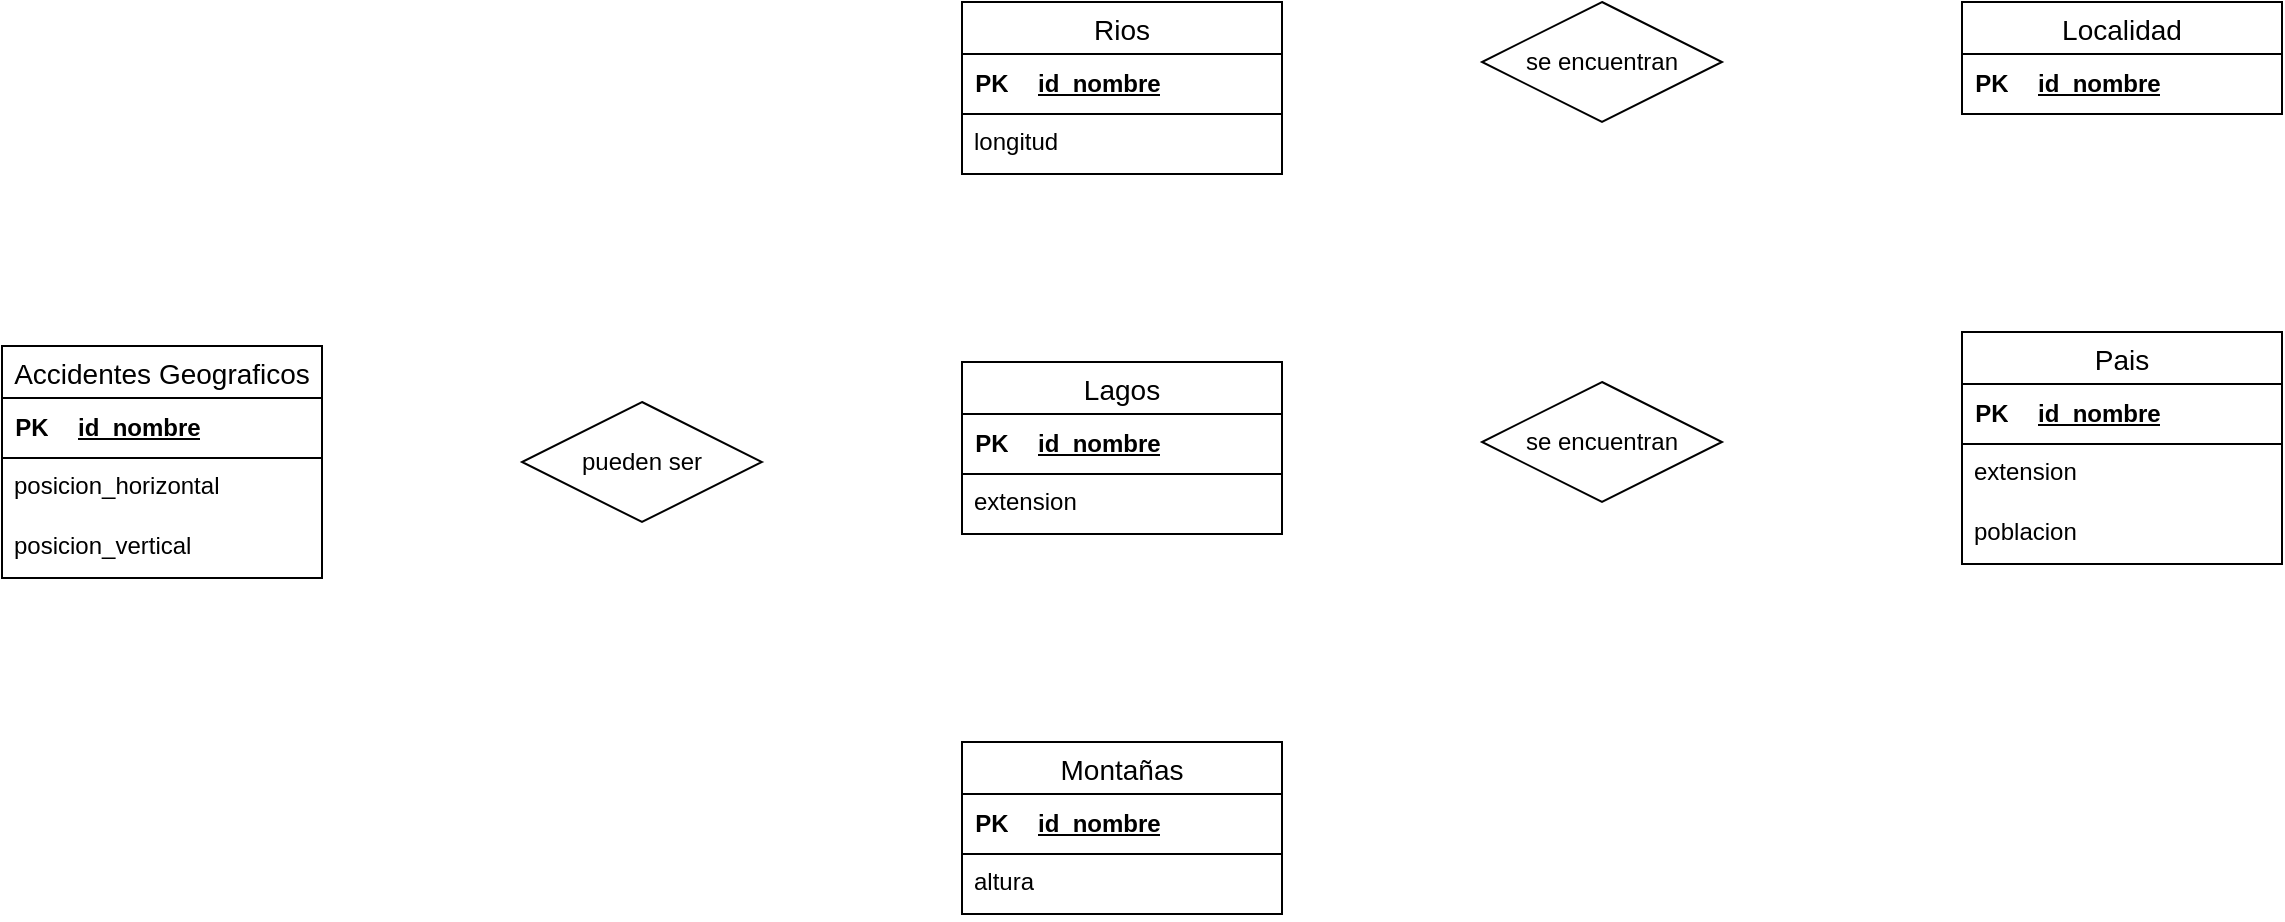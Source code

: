 <mxfile version="22.0.4" type="github">
  <diagram name="Pàgina-1" id="fNuKYipohuwmBNW-ummW">
    <mxGraphModel dx="2389" dy="2054" grid="1" gridSize="10" guides="1" tooltips="1" connect="1" arrows="1" fold="1" page="1" pageScale="1" pageWidth="827" pageHeight="1169" math="0" shadow="0">
      <root>
        <mxCell id="0" />
        <mxCell id="1" parent="0" />
        <mxCell id="CC2uQ2NCxqGmEXAUNFs_-1" value="Accidentes Geograficos" style="swimlane;fontStyle=0;childLayout=stackLayout;horizontal=1;startSize=26;horizontalStack=0;resizeParent=1;resizeParentMax=0;resizeLast=0;collapsible=1;marginBottom=0;align=center;fontSize=14;" vertex="1" parent="1">
          <mxGeometry x="-360" y="-58" width="160" height="116" as="geometry" />
        </mxCell>
        <mxCell id="CC2uQ2NCxqGmEXAUNFs_-29" value="" style="shape=table;startSize=0;container=1;collapsible=1;childLayout=tableLayout;fixedRows=1;rowLines=0;fontStyle=0;align=center;resizeLast=1;strokeColor=none;fillColor=none;collapsible=0;" vertex="1" parent="CC2uQ2NCxqGmEXAUNFs_-1">
          <mxGeometry y="26" width="160" height="30" as="geometry" />
        </mxCell>
        <mxCell id="CC2uQ2NCxqGmEXAUNFs_-30" value="" style="shape=tableRow;horizontal=0;startSize=0;swimlaneHead=0;swimlaneBody=0;fillColor=none;collapsible=0;dropTarget=0;points=[[0,0.5],[1,0.5]];portConstraint=eastwest;top=0;left=0;right=0;bottom=1;" vertex="1" parent="CC2uQ2NCxqGmEXAUNFs_-29">
          <mxGeometry width="160" height="30" as="geometry" />
        </mxCell>
        <mxCell id="CC2uQ2NCxqGmEXAUNFs_-31" value="PK" style="shape=partialRectangle;connectable=0;fillColor=none;top=0;left=0;bottom=0;right=0;fontStyle=1;overflow=hidden;whiteSpace=wrap;html=1;" vertex="1" parent="CC2uQ2NCxqGmEXAUNFs_-30">
          <mxGeometry width="30" height="30" as="geometry">
            <mxRectangle width="30" height="30" as="alternateBounds" />
          </mxGeometry>
        </mxCell>
        <mxCell id="CC2uQ2NCxqGmEXAUNFs_-32" value="id_nombre" style="shape=partialRectangle;connectable=0;fillColor=none;top=0;left=0;bottom=0;right=0;align=left;spacingLeft=6;fontStyle=5;overflow=hidden;whiteSpace=wrap;html=1;" vertex="1" parent="CC2uQ2NCxqGmEXAUNFs_-30">
          <mxGeometry x="30" width="130" height="30" as="geometry">
            <mxRectangle width="130" height="30" as="alternateBounds" />
          </mxGeometry>
        </mxCell>
        <mxCell id="CC2uQ2NCxqGmEXAUNFs_-2" value="posicion_horizontal" style="text;strokeColor=none;fillColor=none;spacingLeft=4;spacingRight=4;overflow=hidden;rotatable=0;points=[[0,0.5],[1,0.5]];portConstraint=eastwest;fontSize=12;whiteSpace=wrap;html=1;" vertex="1" parent="CC2uQ2NCxqGmEXAUNFs_-1">
          <mxGeometry y="56" width="160" height="30" as="geometry" />
        </mxCell>
        <mxCell id="CC2uQ2NCxqGmEXAUNFs_-3" value="posicion_vertical" style="text;strokeColor=none;fillColor=none;spacingLeft=4;spacingRight=4;overflow=hidden;rotatable=0;points=[[0,0.5],[1,0.5]];portConstraint=eastwest;fontSize=12;whiteSpace=wrap;html=1;" vertex="1" parent="CC2uQ2NCxqGmEXAUNFs_-1">
          <mxGeometry y="86" width="160" height="30" as="geometry" />
        </mxCell>
        <mxCell id="CC2uQ2NCxqGmEXAUNFs_-5" value="Rios" style="swimlane;fontStyle=0;childLayout=stackLayout;horizontal=1;startSize=26;horizontalStack=0;resizeParent=1;resizeParentMax=0;resizeLast=0;collapsible=1;marginBottom=0;align=center;fontSize=14;" vertex="1" parent="1">
          <mxGeometry x="120" y="-230" width="160" height="86" as="geometry" />
        </mxCell>
        <mxCell id="CC2uQ2NCxqGmEXAUNFs_-34" value="" style="shape=table;startSize=0;container=1;collapsible=1;childLayout=tableLayout;fixedRows=1;rowLines=0;fontStyle=0;align=center;resizeLast=1;strokeColor=none;fillColor=none;collapsible=0;" vertex="1" parent="CC2uQ2NCxqGmEXAUNFs_-5">
          <mxGeometry y="26" width="160" height="30" as="geometry" />
        </mxCell>
        <mxCell id="CC2uQ2NCxqGmEXAUNFs_-35" value="" style="shape=tableRow;horizontal=0;startSize=0;swimlaneHead=0;swimlaneBody=0;fillColor=none;collapsible=0;dropTarget=0;points=[[0,0.5],[1,0.5]];portConstraint=eastwest;top=0;left=0;right=0;bottom=1;" vertex="1" parent="CC2uQ2NCxqGmEXAUNFs_-34">
          <mxGeometry width="160" height="30" as="geometry" />
        </mxCell>
        <mxCell id="CC2uQ2NCxqGmEXAUNFs_-36" value="PK" style="shape=partialRectangle;connectable=0;fillColor=none;top=0;left=0;bottom=0;right=0;fontStyle=1;overflow=hidden;whiteSpace=wrap;html=1;" vertex="1" parent="CC2uQ2NCxqGmEXAUNFs_-35">
          <mxGeometry width="30" height="30" as="geometry">
            <mxRectangle width="30" height="30" as="alternateBounds" />
          </mxGeometry>
        </mxCell>
        <mxCell id="CC2uQ2NCxqGmEXAUNFs_-37" value="id_nombre" style="shape=partialRectangle;connectable=0;fillColor=none;top=0;left=0;bottom=0;right=0;align=left;spacingLeft=6;fontStyle=5;overflow=hidden;whiteSpace=wrap;html=1;" vertex="1" parent="CC2uQ2NCxqGmEXAUNFs_-35">
          <mxGeometry x="30" width="130" height="30" as="geometry">
            <mxRectangle width="130" height="30" as="alternateBounds" />
          </mxGeometry>
        </mxCell>
        <mxCell id="CC2uQ2NCxqGmEXAUNFs_-6" value="longitud" style="text;strokeColor=none;fillColor=none;spacingLeft=4;spacingRight=4;overflow=hidden;rotatable=0;points=[[0,0.5],[1,0.5]];portConstraint=eastwest;fontSize=12;whiteSpace=wrap;html=1;" vertex="1" parent="CC2uQ2NCxqGmEXAUNFs_-5">
          <mxGeometry y="56" width="160" height="30" as="geometry" />
        </mxCell>
        <mxCell id="CC2uQ2NCxqGmEXAUNFs_-9" value="Lagos" style="swimlane;fontStyle=0;childLayout=stackLayout;horizontal=1;startSize=26;horizontalStack=0;resizeParent=1;resizeParentMax=0;resizeLast=0;collapsible=1;marginBottom=0;align=center;fontSize=14;" vertex="1" parent="1">
          <mxGeometry x="120" y="-50" width="160" height="86" as="geometry" />
        </mxCell>
        <mxCell id="CC2uQ2NCxqGmEXAUNFs_-38" value="" style="shape=table;startSize=0;container=1;collapsible=1;childLayout=tableLayout;fixedRows=1;rowLines=0;fontStyle=0;align=center;resizeLast=1;strokeColor=none;fillColor=none;collapsible=0;" vertex="1" parent="CC2uQ2NCxqGmEXAUNFs_-9">
          <mxGeometry y="26" width="160" height="30" as="geometry" />
        </mxCell>
        <mxCell id="CC2uQ2NCxqGmEXAUNFs_-39" value="" style="shape=tableRow;horizontal=0;startSize=0;swimlaneHead=0;swimlaneBody=0;fillColor=none;collapsible=0;dropTarget=0;points=[[0,0.5],[1,0.5]];portConstraint=eastwest;top=0;left=0;right=0;bottom=1;" vertex="1" parent="CC2uQ2NCxqGmEXAUNFs_-38">
          <mxGeometry width="160" height="30" as="geometry" />
        </mxCell>
        <mxCell id="CC2uQ2NCxqGmEXAUNFs_-40" value="PK" style="shape=partialRectangle;connectable=0;fillColor=none;top=0;left=0;bottom=0;right=0;fontStyle=1;overflow=hidden;whiteSpace=wrap;html=1;" vertex="1" parent="CC2uQ2NCxqGmEXAUNFs_-39">
          <mxGeometry width="30" height="30" as="geometry">
            <mxRectangle width="30" height="30" as="alternateBounds" />
          </mxGeometry>
        </mxCell>
        <mxCell id="CC2uQ2NCxqGmEXAUNFs_-41" value="id_nombre" style="shape=partialRectangle;connectable=0;fillColor=none;top=0;left=0;bottom=0;right=0;align=left;spacingLeft=6;fontStyle=5;overflow=hidden;whiteSpace=wrap;html=1;" vertex="1" parent="CC2uQ2NCxqGmEXAUNFs_-39">
          <mxGeometry x="30" width="130" height="30" as="geometry">
            <mxRectangle width="130" height="30" as="alternateBounds" />
          </mxGeometry>
        </mxCell>
        <mxCell id="CC2uQ2NCxqGmEXAUNFs_-10" value="extension" style="text;strokeColor=none;fillColor=none;spacingLeft=4;spacingRight=4;overflow=hidden;rotatable=0;points=[[0,0.5],[1,0.5]];portConstraint=eastwest;fontSize=12;whiteSpace=wrap;html=1;" vertex="1" parent="CC2uQ2NCxqGmEXAUNFs_-9">
          <mxGeometry y="56" width="160" height="30" as="geometry" />
        </mxCell>
        <mxCell id="CC2uQ2NCxqGmEXAUNFs_-13" value="Montañas" style="swimlane;fontStyle=0;childLayout=stackLayout;horizontal=1;startSize=26;horizontalStack=0;resizeParent=1;resizeParentMax=0;resizeLast=0;collapsible=1;marginBottom=0;align=center;fontSize=14;" vertex="1" parent="1">
          <mxGeometry x="120" y="140" width="160" height="86" as="geometry" />
        </mxCell>
        <mxCell id="CC2uQ2NCxqGmEXAUNFs_-42" value="" style="shape=table;startSize=0;container=1;collapsible=1;childLayout=tableLayout;fixedRows=1;rowLines=0;fontStyle=0;align=center;resizeLast=1;strokeColor=none;fillColor=none;collapsible=0;" vertex="1" parent="CC2uQ2NCxqGmEXAUNFs_-13">
          <mxGeometry y="26" width="160" height="30" as="geometry" />
        </mxCell>
        <mxCell id="CC2uQ2NCxqGmEXAUNFs_-43" value="" style="shape=tableRow;horizontal=0;startSize=0;swimlaneHead=0;swimlaneBody=0;fillColor=none;collapsible=0;dropTarget=0;points=[[0,0.5],[1,0.5]];portConstraint=eastwest;top=0;left=0;right=0;bottom=1;" vertex="1" parent="CC2uQ2NCxqGmEXAUNFs_-42">
          <mxGeometry width="160" height="30" as="geometry" />
        </mxCell>
        <mxCell id="CC2uQ2NCxqGmEXAUNFs_-44" value="PK" style="shape=partialRectangle;connectable=0;fillColor=none;top=0;left=0;bottom=0;right=0;fontStyle=1;overflow=hidden;whiteSpace=wrap;html=1;" vertex="1" parent="CC2uQ2NCxqGmEXAUNFs_-43">
          <mxGeometry width="30" height="30" as="geometry">
            <mxRectangle width="30" height="30" as="alternateBounds" />
          </mxGeometry>
        </mxCell>
        <mxCell id="CC2uQ2NCxqGmEXAUNFs_-45" value="id_nombre" style="shape=partialRectangle;connectable=0;fillColor=none;top=0;left=0;bottom=0;right=0;align=left;spacingLeft=6;fontStyle=5;overflow=hidden;whiteSpace=wrap;html=1;" vertex="1" parent="CC2uQ2NCxqGmEXAUNFs_-43">
          <mxGeometry x="30" width="130" height="30" as="geometry">
            <mxRectangle width="130" height="30" as="alternateBounds" />
          </mxGeometry>
        </mxCell>
        <mxCell id="CC2uQ2NCxqGmEXAUNFs_-14" value="altura" style="text;strokeColor=none;fillColor=none;spacingLeft=4;spacingRight=4;overflow=hidden;rotatable=0;points=[[0,0.5],[1,0.5]];portConstraint=eastwest;fontSize=12;whiteSpace=wrap;html=1;" vertex="1" parent="CC2uQ2NCxqGmEXAUNFs_-13">
          <mxGeometry y="56" width="160" height="30" as="geometry" />
        </mxCell>
        <mxCell id="CC2uQ2NCxqGmEXAUNFs_-21" value="Pais" style="swimlane;fontStyle=0;childLayout=stackLayout;horizontal=1;startSize=26;horizontalStack=0;resizeParent=1;resizeParentMax=0;resizeLast=0;collapsible=1;marginBottom=0;align=center;fontSize=14;" vertex="1" parent="1">
          <mxGeometry x="620" y="-65" width="160" height="116" as="geometry" />
        </mxCell>
        <mxCell id="CC2uQ2NCxqGmEXAUNFs_-46" value="" style="shape=table;startSize=0;container=1;collapsible=1;childLayout=tableLayout;fixedRows=1;rowLines=0;fontStyle=0;align=center;resizeLast=1;strokeColor=none;fillColor=none;collapsible=0;" vertex="1" parent="CC2uQ2NCxqGmEXAUNFs_-21">
          <mxGeometry y="26" width="160" height="30" as="geometry" />
        </mxCell>
        <mxCell id="CC2uQ2NCxqGmEXAUNFs_-47" value="" style="shape=tableRow;horizontal=0;startSize=0;swimlaneHead=0;swimlaneBody=0;fillColor=none;collapsible=0;dropTarget=0;points=[[0,0.5],[1,0.5]];portConstraint=eastwest;top=0;left=0;right=0;bottom=1;" vertex="1" parent="CC2uQ2NCxqGmEXAUNFs_-46">
          <mxGeometry width="160" height="30" as="geometry" />
        </mxCell>
        <mxCell id="CC2uQ2NCxqGmEXAUNFs_-48" value="PK" style="shape=partialRectangle;connectable=0;fillColor=none;top=0;left=0;bottom=0;right=0;fontStyle=1;overflow=hidden;whiteSpace=wrap;html=1;" vertex="1" parent="CC2uQ2NCxqGmEXAUNFs_-47">
          <mxGeometry width="30" height="30" as="geometry">
            <mxRectangle width="30" height="30" as="alternateBounds" />
          </mxGeometry>
        </mxCell>
        <mxCell id="CC2uQ2NCxqGmEXAUNFs_-49" value="id_nombre" style="shape=partialRectangle;connectable=0;fillColor=none;top=0;left=0;bottom=0;right=0;align=left;spacingLeft=6;fontStyle=5;overflow=hidden;whiteSpace=wrap;html=1;" vertex="1" parent="CC2uQ2NCxqGmEXAUNFs_-47">
          <mxGeometry x="30" width="130" height="30" as="geometry">
            <mxRectangle width="130" height="30" as="alternateBounds" />
          </mxGeometry>
        </mxCell>
        <mxCell id="CC2uQ2NCxqGmEXAUNFs_-22" value="extension" style="text;strokeColor=none;fillColor=none;spacingLeft=4;spacingRight=4;overflow=hidden;rotatable=0;points=[[0,0.5],[1,0.5]];portConstraint=eastwest;fontSize=12;whiteSpace=wrap;html=1;" vertex="1" parent="CC2uQ2NCxqGmEXAUNFs_-21">
          <mxGeometry y="56" width="160" height="30" as="geometry" />
        </mxCell>
        <mxCell id="CC2uQ2NCxqGmEXAUNFs_-23" value="poblacion" style="text;strokeColor=none;fillColor=none;spacingLeft=4;spacingRight=4;overflow=hidden;rotatable=0;points=[[0,0.5],[1,0.5]];portConstraint=eastwest;fontSize=12;whiteSpace=wrap;html=1;" vertex="1" parent="CC2uQ2NCxqGmEXAUNFs_-21">
          <mxGeometry y="86" width="160" height="30" as="geometry" />
        </mxCell>
        <mxCell id="CC2uQ2NCxqGmEXAUNFs_-25" value="Localidad" style="swimlane;fontStyle=0;childLayout=stackLayout;horizontal=1;startSize=26;horizontalStack=0;resizeParent=1;resizeParentMax=0;resizeLast=0;collapsible=1;marginBottom=0;align=center;fontSize=14;" vertex="1" parent="1">
          <mxGeometry x="620" y="-230" width="160" height="56" as="geometry" />
        </mxCell>
        <mxCell id="CC2uQ2NCxqGmEXAUNFs_-50" value="" style="shape=table;startSize=0;container=1;collapsible=1;childLayout=tableLayout;fixedRows=1;rowLines=0;fontStyle=0;align=center;resizeLast=1;strokeColor=none;fillColor=none;collapsible=0;" vertex="1" parent="CC2uQ2NCxqGmEXAUNFs_-25">
          <mxGeometry y="26" width="160" height="30" as="geometry" />
        </mxCell>
        <mxCell id="CC2uQ2NCxqGmEXAUNFs_-51" value="" style="shape=tableRow;horizontal=0;startSize=0;swimlaneHead=0;swimlaneBody=0;fillColor=none;collapsible=0;dropTarget=0;points=[[0,0.5],[1,0.5]];portConstraint=eastwest;top=0;left=0;right=0;bottom=1;" vertex="1" parent="CC2uQ2NCxqGmEXAUNFs_-50">
          <mxGeometry width="160" height="30" as="geometry" />
        </mxCell>
        <mxCell id="CC2uQ2NCxqGmEXAUNFs_-52" value="PK" style="shape=partialRectangle;connectable=0;fillColor=none;top=0;left=0;bottom=0;right=0;fontStyle=1;overflow=hidden;whiteSpace=wrap;html=1;" vertex="1" parent="CC2uQ2NCxqGmEXAUNFs_-51">
          <mxGeometry width="30" height="30" as="geometry">
            <mxRectangle width="30" height="30" as="alternateBounds" />
          </mxGeometry>
        </mxCell>
        <mxCell id="CC2uQ2NCxqGmEXAUNFs_-53" value="id_nombre" style="shape=partialRectangle;connectable=0;fillColor=none;top=0;left=0;bottom=0;right=0;align=left;spacingLeft=6;fontStyle=5;overflow=hidden;whiteSpace=wrap;html=1;" vertex="1" parent="CC2uQ2NCxqGmEXAUNFs_-51">
          <mxGeometry x="30" width="130" height="30" as="geometry">
            <mxRectangle width="130" height="30" as="alternateBounds" />
          </mxGeometry>
        </mxCell>
        <mxCell id="CC2uQ2NCxqGmEXAUNFs_-33" value="pueden ser" style="shape=rhombus;perimeter=rhombusPerimeter;whiteSpace=wrap;html=1;align=center;" vertex="1" parent="1">
          <mxGeometry x="-100" y="-30" width="120" height="60" as="geometry" />
        </mxCell>
        <mxCell id="CC2uQ2NCxqGmEXAUNFs_-54" value="se encuentran" style="shape=rhombus;perimeter=rhombusPerimeter;whiteSpace=wrap;html=1;align=center;" vertex="1" parent="1">
          <mxGeometry x="380" y="-40" width="120" height="60" as="geometry" />
        </mxCell>
        <mxCell id="CC2uQ2NCxqGmEXAUNFs_-55" value="se encuentran" style="shape=rhombus;perimeter=rhombusPerimeter;whiteSpace=wrap;html=1;align=center;" vertex="1" parent="1">
          <mxGeometry x="380" y="-230" width="120" height="60" as="geometry" />
        </mxCell>
      </root>
    </mxGraphModel>
  </diagram>
</mxfile>
